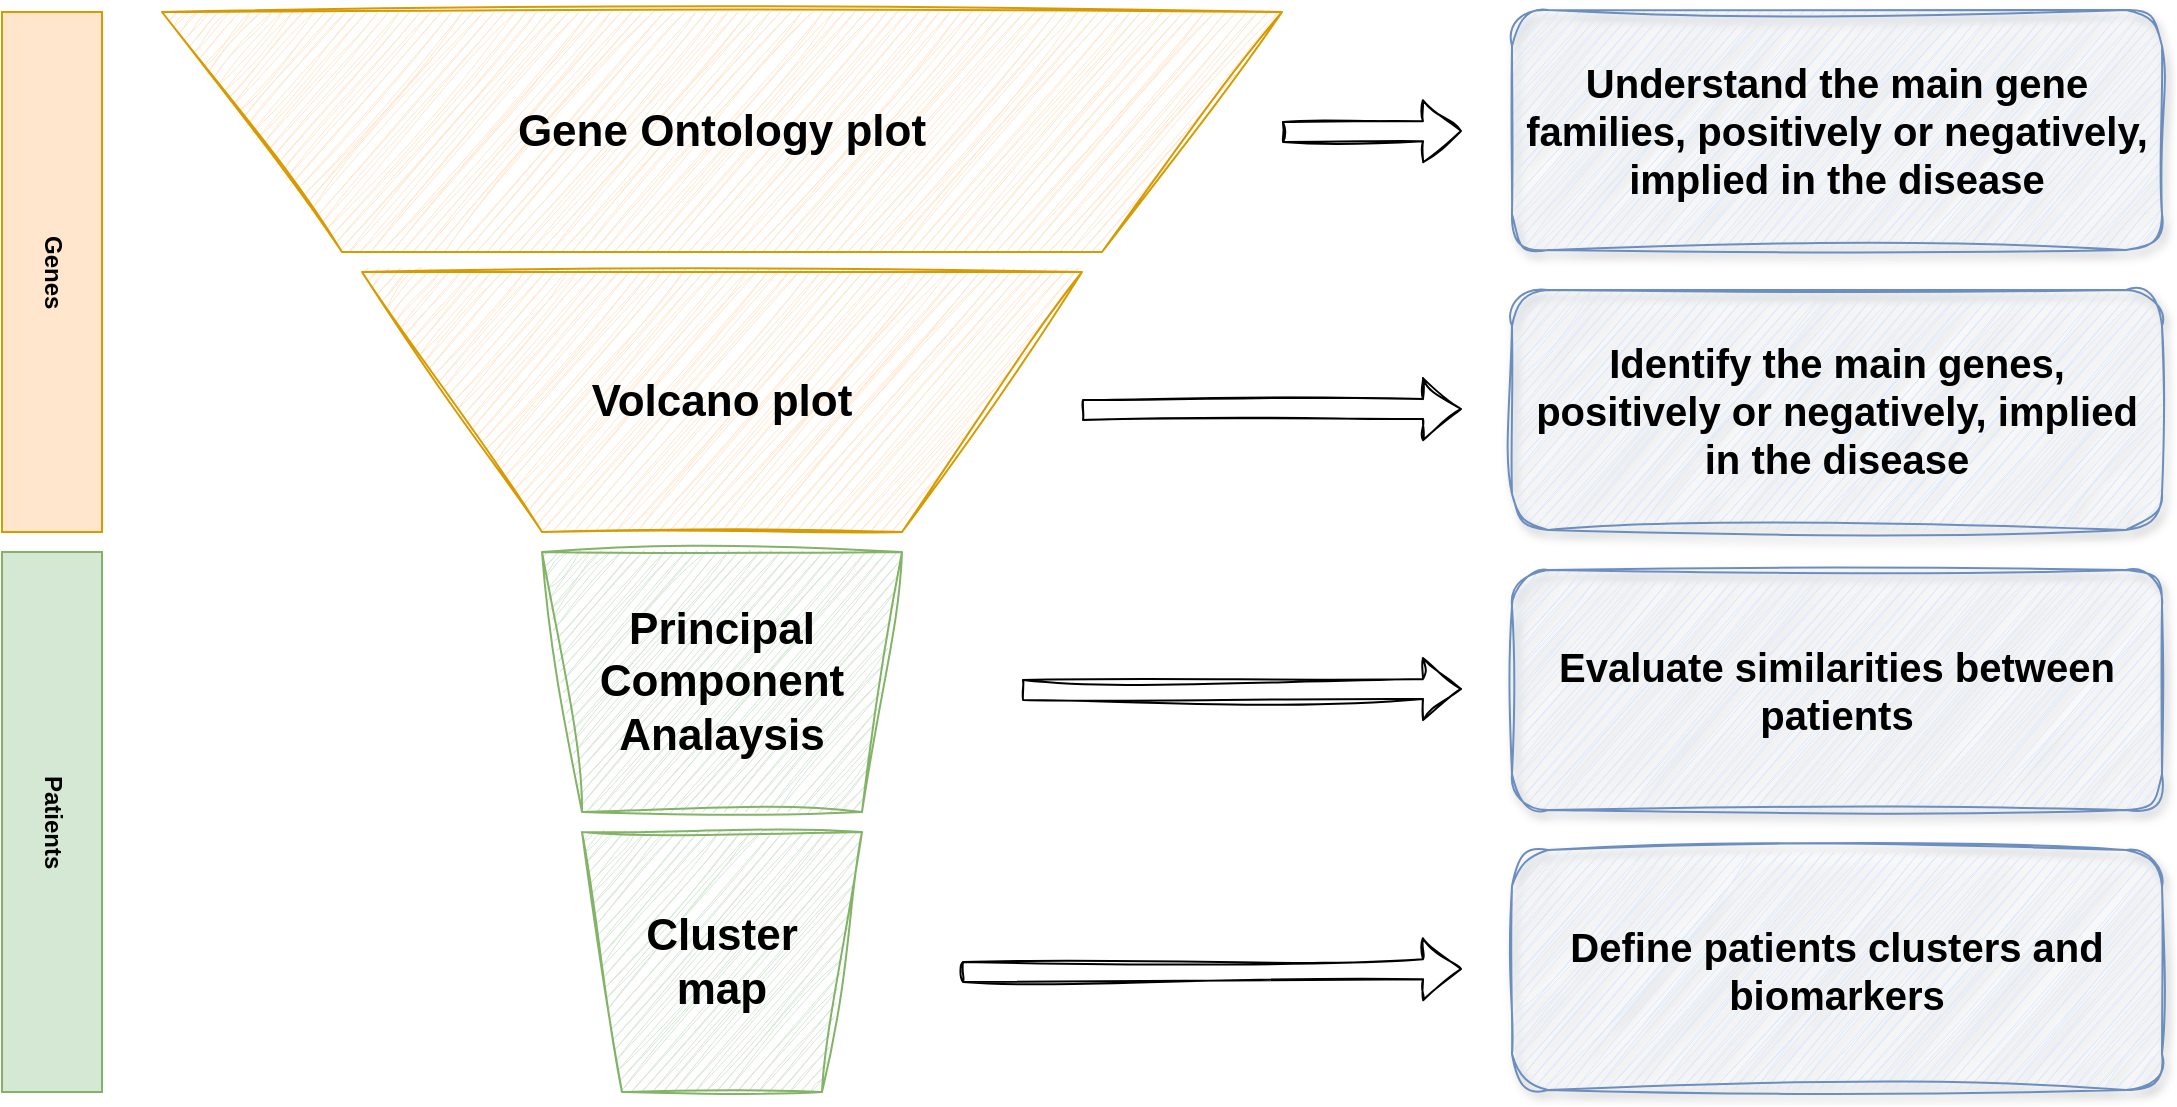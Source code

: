 <mxfile version="24.8.6">
  <diagram name="Page-1" id="ihzf0vHyjzr1MfLOUPA0">
    <mxGraphModel dx="1232" dy="1048" grid="1" gridSize="10" guides="1" tooltips="1" connect="1" arrows="1" fold="1" page="1" pageScale="1" pageWidth="827" pageHeight="1169" math="0" shadow="0">
      <root>
        <mxCell id="0" />
        <mxCell id="1" parent="0" />
        <mxCell id="6jcw3qI2UCM0UH-JRu-4-6" value="" style="shape=trapezoid;perimeter=trapezoidPerimeter;whiteSpace=wrap;html=1;fixedSize=1;rotation=-180;size=90;sketch=1;curveFitting=1;jiggle=2;fillColor=#ffe6cc;strokeColor=#d79b00;" parent="1" vertex="1">
          <mxGeometry x="180" y="250" width="360" height="130" as="geometry" />
        </mxCell>
        <mxCell id="6jcw3qI2UCM0UH-JRu-4-7" value="" style="shape=trapezoid;perimeter=trapezoidPerimeter;whiteSpace=wrap;html=1;fixedSize=1;rotation=-180;size=90;sketch=1;curveFitting=1;jiggle=2;fillColor=#ffe6cc;strokeColor=#d79b00;" parent="1" vertex="1">
          <mxGeometry x="80" y="120" width="560" height="120" as="geometry" />
        </mxCell>
        <mxCell id="6jcw3qI2UCM0UH-JRu-4-8" value="" style="shape=trapezoid;perimeter=trapezoidPerimeter;whiteSpace=wrap;html=1;fixedSize=1;rotation=-180;size=20;sketch=1;curveFitting=1;jiggle=2;fillColor=#d5e8d4;strokeColor=#82b366;" parent="1" vertex="1">
          <mxGeometry x="270" y="390" width="180" height="130" as="geometry" />
        </mxCell>
        <mxCell id="6jcw3qI2UCM0UH-JRu-4-9" value="" style="shape=trapezoid;perimeter=trapezoidPerimeter;whiteSpace=wrap;html=1;fixedSize=1;rotation=-180;size=20;sketch=1;curveFitting=1;jiggle=2;fillColor=#d5e8d4;strokeColor=#82b366;" parent="1" vertex="1">
          <mxGeometry x="290" y="530" width="140" height="130" as="geometry" />
        </mxCell>
        <mxCell id="6jcw3qI2UCM0UH-JRu-4-12" value="Gene Ontology plot" style="text;strokeColor=none;align=center;fillColor=none;html=1;verticalAlign=middle;whiteSpace=wrap;rounded=0;fontStyle=1;fontSize=22;" parent="1" vertex="1">
          <mxGeometry x="160" y="120" width="400" height="120" as="geometry" />
        </mxCell>
        <mxCell id="6jcw3qI2UCM0UH-JRu-4-13" value="Volcano plot" style="text;strokeColor=none;align=center;fillColor=none;html=1;verticalAlign=middle;whiteSpace=wrap;rounded=0;fontStyle=1;fontSize=22;" parent="1" vertex="1">
          <mxGeometry x="240" y="250" width="240" height="130" as="geometry" />
        </mxCell>
        <mxCell id="6jcw3qI2UCM0UH-JRu-4-14" value="Principal Component Analaysis" style="text;strokeColor=none;align=center;fillColor=none;html=1;verticalAlign=middle;whiteSpace=wrap;rounded=0;fontStyle=1;fontSize=22;" parent="1" vertex="1">
          <mxGeometry x="290" y="390" width="140" height="130" as="geometry" />
        </mxCell>
        <mxCell id="6jcw3qI2UCM0UH-JRu-4-15" value="Cluster&lt;div style=&quot;font-size: 22px;&quot;&gt;map&lt;/div&gt;" style="text;strokeColor=none;align=center;fillColor=none;html=1;verticalAlign=middle;whiteSpace=wrap;rounded=0;fontStyle=1;fontSize=22;" parent="1" vertex="1">
          <mxGeometry x="310" y="530" width="100" height="130" as="geometry" />
        </mxCell>
        <mxCell id="6jcw3qI2UCM0UH-JRu-4-16" value="Understand the main gene families, positively or negatively, implied in the disease" style="rounded=1;whiteSpace=wrap;html=1;sketch=1;curveFitting=1;jiggle=2;shadow=1;fontSize=20;fillColor=#dae8fc;strokeColor=#6c8ebf;fontStyle=1" parent="1" vertex="1">
          <mxGeometry x="755" y="119" width="325" height="120" as="geometry" />
        </mxCell>
        <mxCell id="6jcw3qI2UCM0UH-JRu-4-17" value="Identify the main genes, positively or negatively, implied in the disease" style="rounded=1;whiteSpace=wrap;html=1;sketch=1;curveFitting=1;jiggle=2;shadow=1;fontSize=20;fillColor=#dae8fc;strokeColor=#6c8ebf;fontStyle=1" parent="1" vertex="1">
          <mxGeometry x="755" y="259" width="325" height="120" as="geometry" />
        </mxCell>
        <mxCell id="6jcw3qI2UCM0UH-JRu-4-18" value="Evaluate similarities between patients" style="rounded=1;whiteSpace=wrap;html=1;sketch=1;curveFitting=1;jiggle=2;shadow=1;fontSize=20;fillColor=#dae8fc;strokeColor=#6c8ebf;fontStyle=1" parent="1" vertex="1">
          <mxGeometry x="755" y="399" width="325" height="120" as="geometry" />
        </mxCell>
        <mxCell id="6jcw3qI2UCM0UH-JRu-4-19" value="Define patients clusters and biomarkers" style="rounded=1;whiteSpace=wrap;html=1;sketch=1;curveFitting=1;jiggle=2;shadow=1;fontSize=20;fillColor=#dae8fc;strokeColor=#6c8ebf;fontStyle=1" parent="1" vertex="1">
          <mxGeometry x="755" y="539" width="325" height="120" as="geometry" />
        </mxCell>
        <mxCell id="6jcw3qI2UCM0UH-JRu-4-20" value="" style="shape=flexArrow;endArrow=classic;html=1;rounded=0;sketch=1;curveFitting=1;jiggle=2;" parent="1" edge="1">
          <mxGeometry width="50" height="50" relative="1" as="geometry">
            <mxPoint x="640" y="180" as="sourcePoint" />
            <mxPoint x="730" y="179.5" as="targetPoint" />
          </mxGeometry>
        </mxCell>
        <mxCell id="6jcw3qI2UCM0UH-JRu-4-21" value="" style="shape=flexArrow;endArrow=classic;html=1;rounded=0;sketch=1;curveFitting=1;jiggle=2;" parent="1" edge="1">
          <mxGeometry width="50" height="50" relative="1" as="geometry">
            <mxPoint x="540" y="319" as="sourcePoint" />
            <mxPoint x="730" y="318.5" as="targetPoint" />
          </mxGeometry>
        </mxCell>
        <mxCell id="6jcw3qI2UCM0UH-JRu-4-22" value="" style="shape=flexArrow;endArrow=classic;html=1;rounded=0;sketch=1;curveFitting=1;jiggle=2;" parent="1" edge="1">
          <mxGeometry width="50" height="50" relative="1" as="geometry">
            <mxPoint x="510" y="459" as="sourcePoint" />
            <mxPoint x="730" y="458.5" as="targetPoint" />
          </mxGeometry>
        </mxCell>
        <mxCell id="6jcw3qI2UCM0UH-JRu-4-23" value="" style="shape=flexArrow;endArrow=classic;html=1;rounded=0;sketch=1;curveFitting=1;jiggle=2;" parent="1" edge="1">
          <mxGeometry width="50" height="50" relative="1" as="geometry">
            <mxPoint x="480" y="600" as="sourcePoint" />
            <mxPoint x="730" y="598.5" as="targetPoint" />
          </mxGeometry>
        </mxCell>
        <mxCell id="wouI9KUr5YDEaoyo_Ngu-1" value="Genes" style="rounded=0;whiteSpace=wrap;html=1;fillColor=#ffe6cc;strokeColor=#d79b00;textDirection=vertical-lr;fontStyle=1" vertex="1" parent="1">
          <mxGeometry y="120" width="50" height="260" as="geometry" />
        </mxCell>
        <mxCell id="wouI9KUr5YDEaoyo_Ngu-2" value="Patients" style="rounded=0;whiteSpace=wrap;html=1;fillColor=#d5e8d4;strokeColor=#82b366;textDirection=vertical-lr;fontStyle=1" vertex="1" parent="1">
          <mxGeometry y="390" width="50" height="270" as="geometry" />
        </mxCell>
      </root>
    </mxGraphModel>
  </diagram>
</mxfile>
